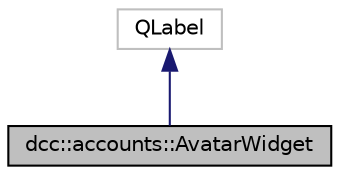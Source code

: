 digraph "dcc::accounts::AvatarWidget"
{
  edge [fontname="Helvetica",fontsize="10",labelfontname="Helvetica",labelfontsize="10"];
  node [fontname="Helvetica",fontsize="10",shape=record];
  Node2 [label="dcc::accounts::AvatarWidget",height=0.2,width=0.4,color="black", fillcolor="grey75", style="filled", fontcolor="black"];
  Node3 -> Node2 [dir="back",color="midnightblue",fontsize="10",style="solid",fontname="Helvetica"];
  Node3 [label="QLabel",height=0.2,width=0.4,color="grey75", fillcolor="white", style="filled"];
}
